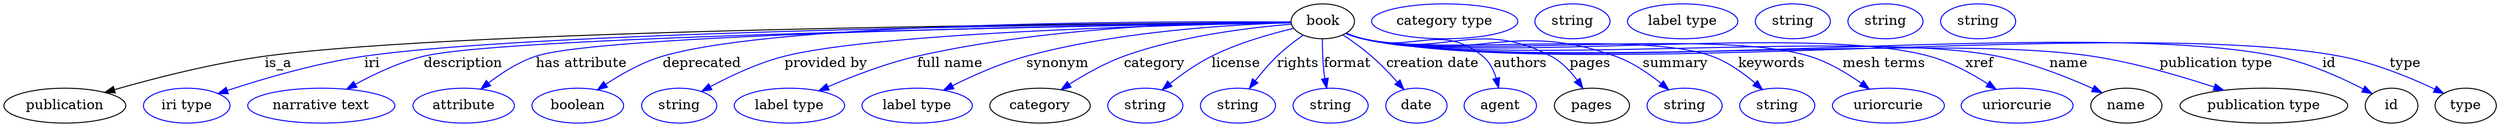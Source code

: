 digraph {
	graph [bb="0,0,2551.6,123"];
	node [label="\N"];
	book	[height=0.5,
		label=book,
		pos="1349.4,105",
		width=0.9027];
	publication	[height=0.5,
		pos="62.394,18",
		width=1.7332];
	book -> publication	[label=is_a,
		lp="279.39,61.5",
		pos="e,103.12,31.704 1316.9,103.87 1159.6,103.08 476.17,98.035 265.39,69 212.58,61.725 153.54,46.337 112.81,34.541"];
	iri	[color=blue,
		height=0.5,
		label="iri type",
		pos="187.39,18",
		width=1.2277];
	book -> iri	[color=blue,
		label=iri,
		lp="375.39,61.5",
		pos="e,219.39,30.513 1316.6,103.8 1167.9,102.75 556.64,96.807 367.39,69 319,61.889 265.15,45.802 229.07,33.784",
		style=solid];
	description	[color=blue,
		height=0.5,
		label="narrative text",
		pos="325.39,18",
		width=2.0943];
	book -> description	[color=blue,
		label=description,
		lp="468.89,61.5",
		pos="e,350.92,35.106 1316.8,103.56 1163.1,101.36 515.86,90.864 428.39,69 404.26,62.966 379.1,50.878 359.69,40.1",
		style=solid];
	"has attribute"	[color=blue,
		height=0.5,
		label=attribute,
		pos="470.39,18",
		width=1.4443];
	book -> "has attribute"	[color=blue,
		label="has attribute",
		lp="590.39,61.5",
		pos="e,487.75,35.074 1316.8,103.64 1175.3,101.95 617.55,93.736 543.39,69 526.06,63.218 509.08,52.015 495.86,41.677",
		style=solid];
	deprecated	[color=blue,
		height=0.5,
		label=boolean,
		pos="587.39,18",
		width=1.2999];
	book -> deprecated	[color=blue,
		label=deprecated,
		lp="713.89,61.5",
		pos="e,607.32,34.296 1316.8,104.33 1199.1,105.23 796.03,105.49 673.39,69 652.72,62.85 631.76,50.803 615.7,40.075",
		style=solid];
	"provided by"	[color=blue,
		height=0.5,
		label=string,
		pos="690.39,18",
		width=1.0652];
	book -> "provided by"	[color=blue,
		label="provided by",
		lp="840.89,61.5",
		pos="e,713.07,32.529 1316.7,103.5 1213.8,101.68 897.46,94.138 798.39,69 771.35,62.138 742.79,48.606 721.84,37.348",
		style=solid];
	"full name"	[color=blue,
		height=0.5,
		label="label type",
		pos="803.39,18",
		width=1.5707];
	book -> "full name"	[color=blue,
		label="full name",
		lp="967.89,61.5",
		pos="e,833.6,33.323 1316.9,104.33 1246.3,104.38 1074.1,100.89 934.39,69 902.72,61.772 868.47,48.492 842.94,37.435",
		style=solid];
	synonym	[color=blue,
		height=0.5,
		label="label type",
		pos="934.39,18",
		width=1.5707];
	book -> synonym	[color=blue,
		label=synonym,
		lp="1078.4,61.5",
		pos="e,961.6,33.976 1316.9,103.47 1260.8,101.85 1142.4,95.308 1046.4,69 1020.1,61.794 992.08,49.287 970.65,38.585",
		style=solid];
	category	[height=0.5,
		pos="1060.4,18",
		width=1.4263];
	book -> category	[color=blue,
		label=category,
		lp="1177.9,61.5",
		pos="e,1082,34.458 1317.2,101.99 1276.4,98.641 1204.4,90.077 1146.4,69 1126.7,61.831 1106.3,50.204 1090.3,39.966",
		style=solid];
	license	[color=blue,
		height=0.5,
		label=string,
		pos="1168.4,18",
		width=1.0652];
	book -> license	[color=blue,
		label=license,
		lp="1261.4,61.5",
		pos="e,1185.5,34.109 1319.6,97.647 1296.2,91.99 1263.2,82.505 1236.4,69 1221.2,61.332 1205.8,50.325 1193.5,40.589",
		style=solid];
	rights	[color=blue,
		height=0.5,
		label=string,
		pos="1263.4,18",
		width=1.0652];
	book -> rights	[color=blue,
		label=rights,
		lp="1323.9,61.5",
		pos="e,1274.7,35.677 1329.2,90.798 1320.6,84.662 1310.5,76.967 1302.4,69 1294.6,61.38 1287,52.176 1280.6,43.753",
		style=solid];
	format	[color=blue,
		height=0.5,
		label=string,
		pos="1358.4,18",
		width=1.0652];
	book -> format	[color=blue,
		label=format,
		lp="1374.9,61.5",
		pos="e,1353.8,35.966 1348.9,86.814 1348.8,77.14 1349.1,64.858 1350.4,54 1350.7,51.309 1351.2,48.522 1351.7,45.749",
		style=solid];
	"creation date"	[color=blue,
		height=0.5,
		label=date,
		pos="1446.4,18",
		width=0.86659];
	book -> "creation date"	[color=blue,
		label="creation date",
		lp="1462.9,61.5",
		pos="e,1433.2,34.669 1370,90.938 1379.3,84.711 1390.3,76.906 1399.4,69 1408.8,60.881 1418.3,51.095 1426.3,42.341",
		style=solid];
	authors	[color=blue,
		height=0.5,
		label=agent,
		pos="1532.4,18",
		width=1.0291];
	book -> authors	[color=blue,
		label=authors,
		lp="1552.9,61.5",
		pos="e,1530.6,36.428 1373.8,92.735 1379.2,90.572 1384.9,88.513 1390.4,87 1444.1,72.221 1471.3,104.22 1514.4,69 1521.4,63.296 1525.7,54.659 \
1528.3,46.159",
		style=solid];
	pages	[height=0.5,
		pos="1625.4,18",
		width=1.0652];
	book -> pages	[color=blue,
		label=pages,
		lp="1623.9,61.5",
		pos="e,1616.3,35.954 1373.3,92.693 1378.8,90.478 1384.7,88.408 1390.4,87 1432.4,76.591 1546.2,89.309 1584.4,69 1595,63.356 1603.9,53.672 \
1610.7,44.322",
		style=solid];
	summary	[color=blue,
		height=0.5,
		label=string,
		pos="1720.4,18",
		width=1.0652];
	book -> summary	[color=blue,
		label=summary,
		lp="1710.9,61.5",
		pos="e,1704.1,34.438 1373.2,92.596 1378.8,90.386 1384.7,88.342 1390.4,87 1502.7,60.557 1540.7,107.64 1649.4,69 1666.5,62.912 1683.3,51.466 \
1696.2,41.059",
		style=solid];
	keywords	[color=blue,
		height=0.5,
		label=string,
		pos="1815.4,18",
		width=1.0652];
	book -> keywords	[color=blue,
		label=keywords,
		lp="1809.9,61.5",
		pos="e,1800.2,34.543 1373.2,92.515 1378.7,90.309 1384.7,88.287 1390.4,87 1468.1,69.489 1673.5,95.99 1748.4,69 1764.7,63.126 1780.4,51.85 \
1792.5,41.49",
		style=solid];
	"mesh terms"	[color=blue,
		height=0.5,
		label=uriorcurie,
		pos="1929.4,18",
		width=1.5887];
	book -> "mesh terms"	[color=blue,
		label="mesh terms",
		lp="1924.9,61.5",
		pos="e,1909.8,35.104 1373.2,92.468 1378.7,90.265 1384.7,88.256 1390.4,87 1489.9,65.153 1751,98.726 1848.4,69 1867.6,63.154 1886.7,51.635 \
1901.6,41.125",
		style=solid];
	xref	[color=blue,
		height=0.5,
		label=uriorcurie,
		pos="2061.4,18",
		width=1.5887];
	book -> xref	[color=blue,
		label=xref,
		lp="2022.9,61.5",
		pos="e,2039.8,34.919 1373.2,92.433 1378.7,90.231 1384.7,88.232 1390.4,87 1516.7,59.818 1846.9,103.33 1971.4,69 1992.6,63.147 2014.3,51.35 \
2031,40.683",
		style=solid];
	name	[height=0.5,
		pos="2173.4,18",
		width=1.011];
	book -> name	[color=blue,
		label=name,
		lp="2114.4,61.5",
		pos="e,2148.3,31.39 1373.2,92.419 1378.7,90.218 1384.7,88.223 1390.4,87 1531.9,56.782 1899.4,97.023 2041.4,69 2075.9,62.196 2113.1,47.327 \
2139.3,35.563",
		style=solid];
	"publication type"	[height=0.5,
		pos="2313.4,18",
		width=2.3831];
	book -> "publication type"	[color=blue,
		label="publication type",
		lp="2265.4,61.5",
		pos="e,2272.3,33.947 1373.2,92.404 1378.7,90.203 1384.7,88.213 1390.4,87 1553.1,52.574 1974,94.041 2138.4,69 2181,62.503 2228,48.716 \
2262.5,37.261",
		style=solid];
	id	[height=0.5,
		pos="2444.4,18",
		width=0.75];
	book -> id	[color=blue,
		label=id,
		lp="2381.4,61.5",
		pos="e,2424.5,30.453 1373.2,92.383 1378.7,90.184 1384.7,88.199 1390.4,87 1594.2,44.374 2123.4,111 2327.4,69 2359,62.501 2392.5,47.17 \
2415.6,35.184",
		style=solid];
	type	[height=0.5,
		pos="2520.4,18",
		width=0.86659];
	book -> type	[color=blue,
		label=type,
		lp="2459.4,61.5",
		pos="e,2498,30.668 1373.2,92.378 1378.7,90.179 1384.7,88.195 1390.4,87 1608.4,41.554 2173.6,110.7 2392.4,69 2426.7,62.464 2463.6,47.067 \
2488.9,35.073",
		style=solid];
	"named thing_category"	[color=blue,
		height=0.5,
		label="category type",
		pos="1474.4,105",
		width=2.0762];
	publication_pages	[color=blue,
		height=0.5,
		label=string,
		pos="1605.4,105",
		width=1.0652];
	publication_name	[color=blue,
		height=0.5,
		label="label type",
		pos="1718.4,105",
		width=1.5707];
	"publication_publication type"	[color=blue,
		height=0.5,
		label=string,
		pos="1831.4,105",
		width=1.0652];
	book_id	[color=blue,
		height=0.5,
		label=string,
		pos="1926.4,105",
		width=1.0652];
	book_type	[color=blue,
		height=0.5,
		label=string,
		pos="2021.4,105",
		width=1.0652];
}
